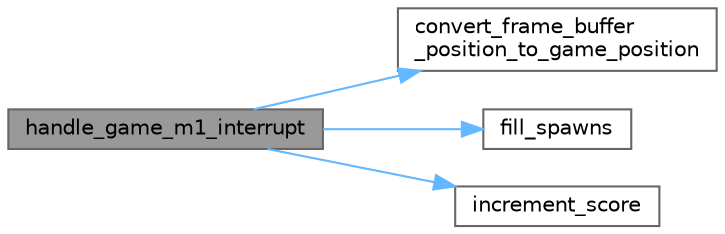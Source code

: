 digraph "handle_game_m1_interrupt"
{
 // LATEX_PDF_SIZE
  bgcolor="transparent";
  edge [fontname=Helvetica,fontsize=10,labelfontname=Helvetica,labelfontsize=10];
  node [fontname=Helvetica,fontsize=10,shape=box,height=0.2,width=0.4];
  rankdir="LR";
  Node1 [id="Node000001",label="handle_game_m1_interrupt",height=0.2,width=0.4,color="gray40", fillcolor="grey60", style="filled", fontcolor="black",tooltip="Handles the game state interrupts when the left mouse button is pressed."];
  Node1 -> Node2 [id="edge1_Node000001_Node000002",color="steelblue1",style="solid",tooltip=" "];
  Node2 [id="Node000002",label="convert_frame_buffer\l_position_to_game_position",height=0.2,width=0.4,color="grey40", fillcolor="white", style="filled",URL="$game__state_8c.html#a08ed8c2b1d5a5b25b60dceb2c488478a",tooltip="Converts a frame buffer position to a game position."];
  Node1 -> Node3 [id="edge2_Node000001_Node000003",color="steelblue1",style="solid",tooltip=" "];
  Node3 [id="Node000003",label="fill_spawns",height=0.2,width=0.4,color="grey40", fillcolor="white", style="filled",URL="$game__state_8c.html#a9597c4ad96082b352109868d40d06ef5",tooltip="Fills the spawns with walls."];
  Node1 -> Node4 [id="edge3_Node000001_Node000004",color="steelblue1",style="solid",tooltip=" "];
  Node4 [id="Node000004",label="increment_score",height=0.2,width=0.4,color="grey40", fillcolor="white", style="filled",URL="$game__state_8c.html#aaf2d1ea742c25cd72eb35b4fc1d39f64",tooltip="Increments the score."];
}
